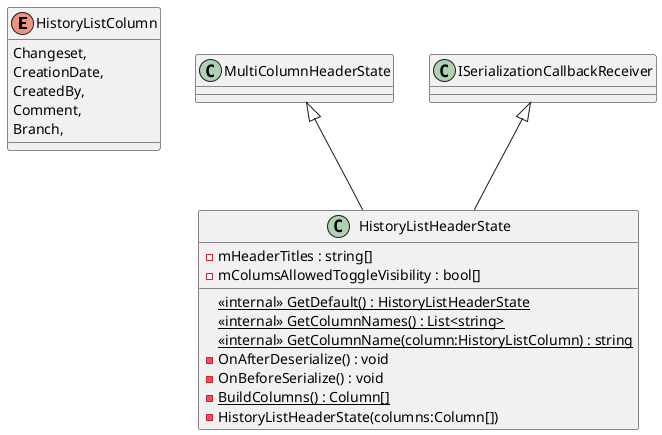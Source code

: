 @startuml
enum HistoryListColumn {
    Changeset,
    CreationDate,
    CreatedBy,
    Comment,
    Branch,
}
class HistoryListHeaderState {
    <<internal>> {static} GetDefault() : HistoryListHeaderState
    <<internal>> {static} GetColumnNames() : List<string>
    <<internal>> {static} GetColumnName(column:HistoryListColumn) : string
    - OnAfterDeserialize() : void
    - OnBeforeSerialize() : void
    {static} - BuildColumns() : Column[]
    - HistoryListHeaderState(columns:Column[])
    - mHeaderTitles : string[]
    - mColumsAllowedToggleVisibility : bool[]
}
MultiColumnHeaderState <|-- HistoryListHeaderState
ISerializationCallbackReceiver <|-- HistoryListHeaderState
@enduml
